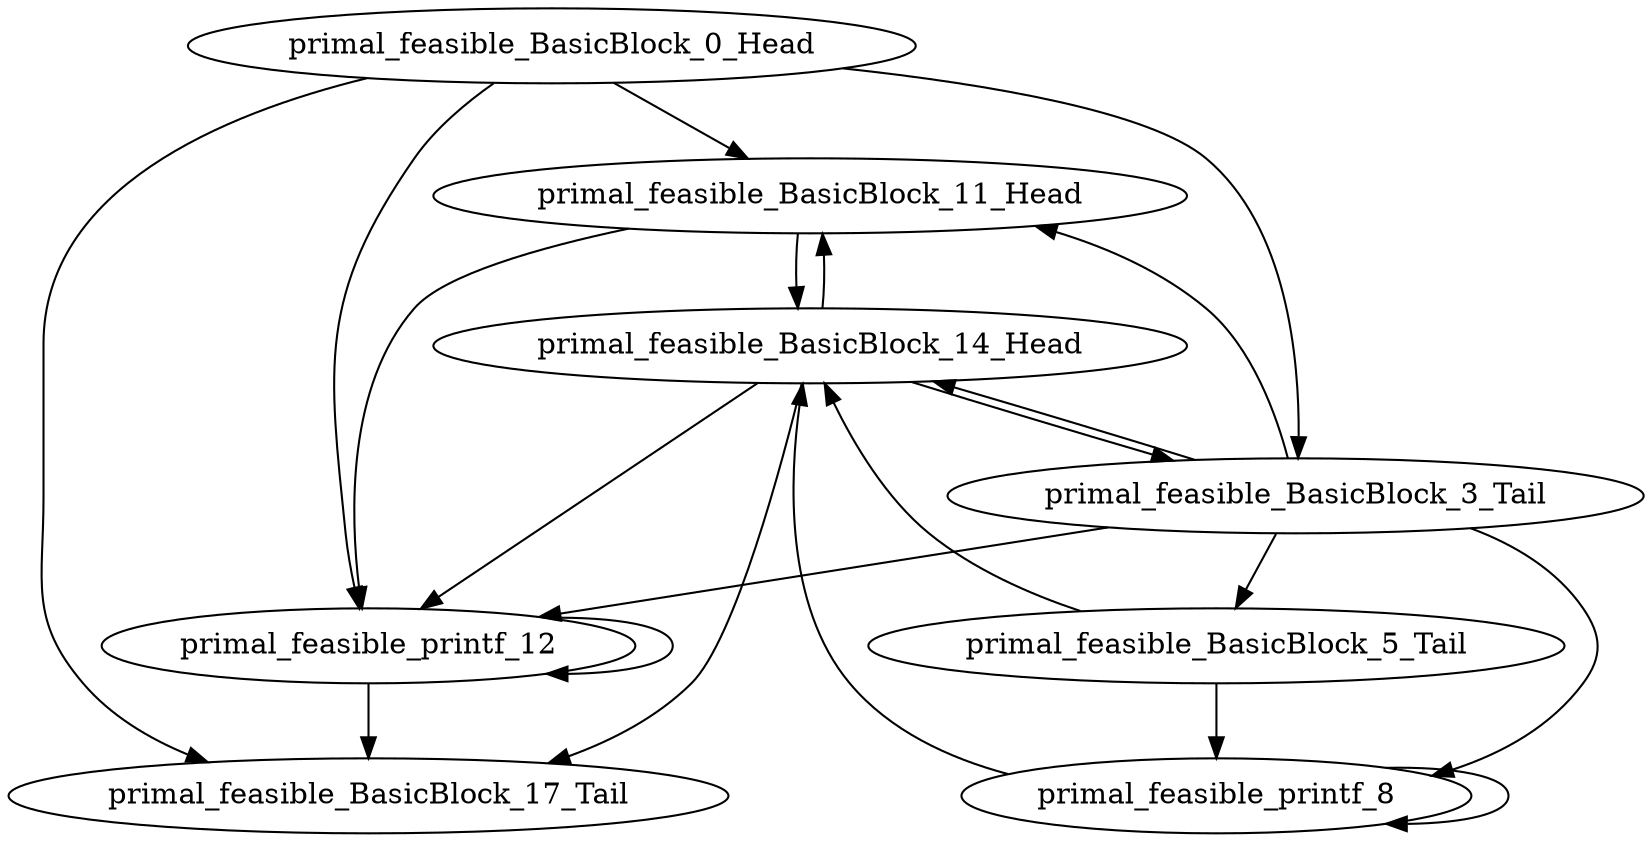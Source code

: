 digraph G {
    "primal_feasible_BasicBlock_0_Head" -> "primal_feasible_printf_12"
    "primal_feasible_BasicBlock_0_Head" -> "primal_feasible_BasicBlock_17_Tail"
    "primal_feasible_BasicBlock_0_Head" -> "primal_feasible_BasicBlock_11_Head"
    "primal_feasible_BasicBlock_0_Head" -> "primal_feasible_BasicBlock_3_Tail"
    "primal_feasible_printf_8" -> "primal_feasible_printf_8"
    "primal_feasible_printf_8" -> "primal_feasible_BasicBlock_14_Head"
    "primal_feasible_printf_12" -> "primal_feasible_printf_12"
    "primal_feasible_printf_12" -> "primal_feasible_BasicBlock_17_Tail"
    "primal_feasible_BasicBlock_14_Head" -> "primal_feasible_printf_12"
    "primal_feasible_BasicBlock_14_Head" -> "primal_feasible_BasicBlock_17_Tail"
    "primal_feasible_BasicBlock_14_Head" -> "primal_feasible_BasicBlock_11_Head"
    "primal_feasible_BasicBlock_14_Head" -> "primal_feasible_BasicBlock_3_Tail"
    "primal_feasible_BasicBlock_5_Tail" -> "primal_feasible_printf_8"
    "primal_feasible_BasicBlock_5_Tail" -> "primal_feasible_BasicBlock_14_Head"
    "primal_feasible_BasicBlock_11_Head" -> "primal_feasible_printf_12"
    "primal_feasible_BasicBlock_11_Head" -> "primal_feasible_BasicBlock_14_Head"
    "primal_feasible_BasicBlock_3_Tail" -> "primal_feasible_printf_8"
    "primal_feasible_BasicBlock_3_Tail" -> "primal_feasible_printf_12"
    "primal_feasible_BasicBlock_3_Tail" -> "primal_feasible_BasicBlock_14_Head"
    "primal_feasible_BasicBlock_3_Tail" -> "primal_feasible_BasicBlock_5_Tail"
    "primal_feasible_BasicBlock_3_Tail" -> "primal_feasible_BasicBlock_11_Head"
}
